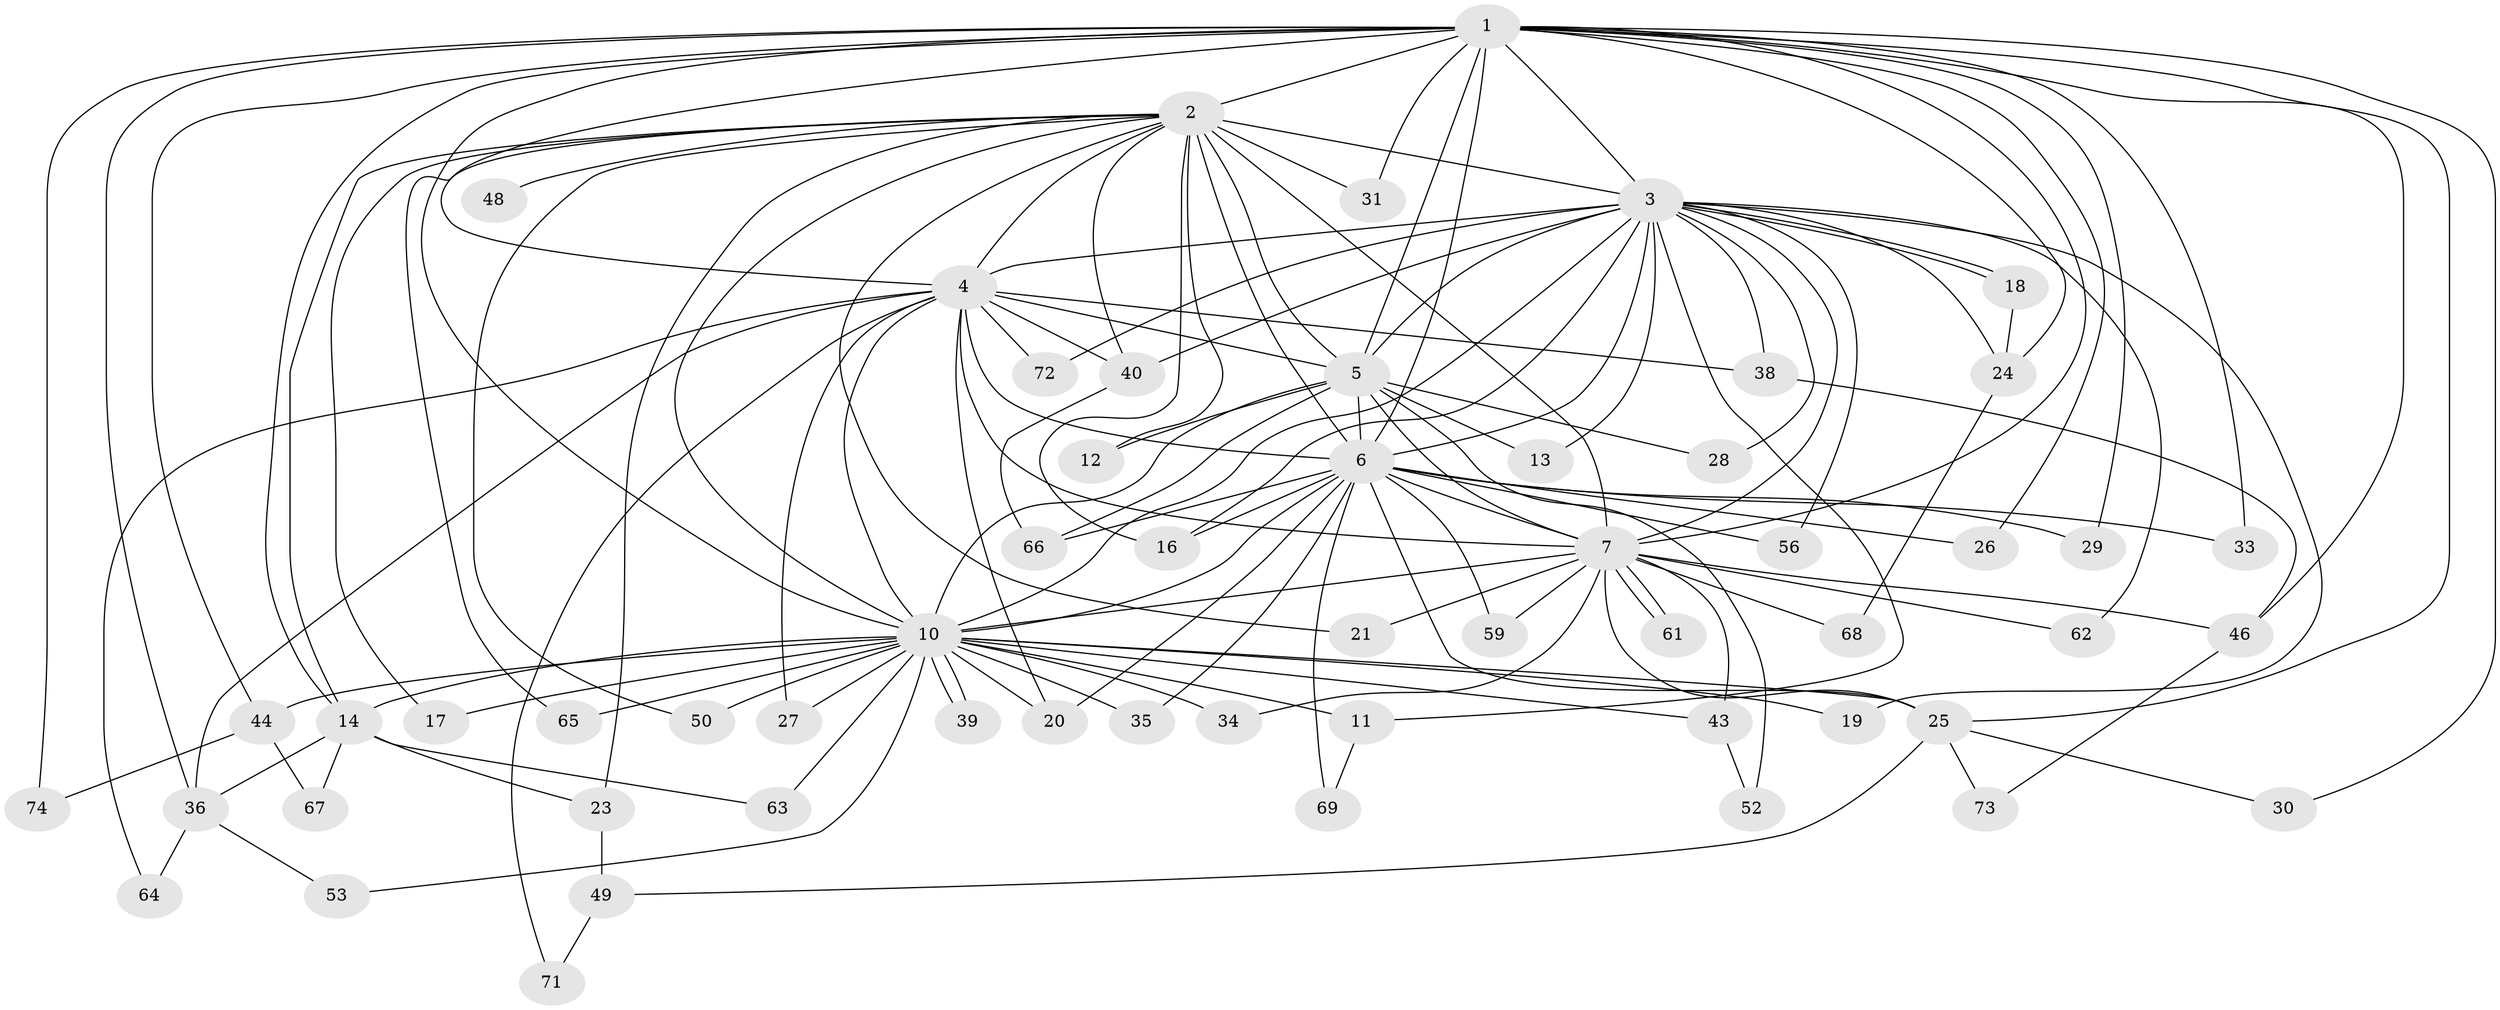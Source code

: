 // original degree distribution, {22: 0.013513513513513514, 13: 0.013513513513513514, 24: 0.013513513513513514, 16: 0.013513513513513514, 11: 0.013513513513513514, 23: 0.02702702702702703, 20: 0.013513513513513514, 18: 0.013513513513513514, 12: 0.013513513513513514, 3: 0.1891891891891892, 2: 0.5675675675675675, 5: 0.013513513513513514, 4: 0.06756756756756757, 6: 0.013513513513513514, 7: 0.013513513513513514}
// Generated by graph-tools (version 1.1) at 2025/41/03/06/25 10:41:38]
// undirected, 57 vertices, 135 edges
graph export_dot {
graph [start="1"]
  node [color=gray90,style=filled];
  1 [super="+42"];
  2 [super="+8"];
  3 [super="+57"];
  4 [super="+47"];
  5 [super="+9"];
  6 [super="+45"];
  7 [super="+32"];
  10 [super="+22"];
  11;
  12;
  13;
  14 [super="+15"];
  16 [super="+54"];
  17;
  18;
  19;
  20 [super="+60"];
  21;
  23;
  24 [super="+41"];
  25 [super="+55"];
  26 [super="+51"];
  27;
  28;
  29;
  30;
  31;
  33;
  34;
  35;
  36 [super="+37"];
  38;
  39;
  40;
  43;
  44;
  46 [super="+58"];
  48;
  49;
  50;
  52;
  53;
  56;
  59;
  61;
  62;
  63;
  64;
  65;
  66 [super="+70"];
  67;
  68;
  69;
  71;
  72;
  73;
  74;
  1 -- 2 [weight=2];
  1 -- 3;
  1 -- 4;
  1 -- 5 [weight=2];
  1 -- 6 [weight=2];
  1 -- 7;
  1 -- 10;
  1 -- 24;
  1 -- 26;
  1 -- 29;
  1 -- 30;
  1 -- 31;
  1 -- 33;
  1 -- 36;
  1 -- 44;
  1 -- 46;
  1 -- 74;
  1 -- 14;
  1 -- 25;
  2 -- 3 [weight=2];
  2 -- 4 [weight=2];
  2 -- 5 [weight=4];
  2 -- 6 [weight=3];
  2 -- 7 [weight=2];
  2 -- 10 [weight=2];
  2 -- 14;
  2 -- 40;
  2 -- 50;
  2 -- 65;
  2 -- 12;
  2 -- 16;
  2 -- 17;
  2 -- 48;
  2 -- 21;
  2 -- 23;
  2 -- 31;
  3 -- 4;
  3 -- 5 [weight=2];
  3 -- 6;
  3 -- 7;
  3 -- 10;
  3 -- 11;
  3 -- 13;
  3 -- 16;
  3 -- 18;
  3 -- 18;
  3 -- 19;
  3 -- 28;
  3 -- 38;
  3 -- 40;
  3 -- 56;
  3 -- 62;
  3 -- 72;
  3 -- 24;
  4 -- 5 [weight=2];
  4 -- 6;
  4 -- 7;
  4 -- 10;
  4 -- 27;
  4 -- 36;
  4 -- 38;
  4 -- 64;
  4 -- 71;
  4 -- 72;
  4 -- 40;
  4 -- 20;
  5 -- 6 [weight=2];
  5 -- 7 [weight=2];
  5 -- 10 [weight=2];
  5 -- 12;
  5 -- 52;
  5 -- 66;
  5 -- 13;
  5 -- 28;
  6 -- 7;
  6 -- 10;
  6 -- 20;
  6 -- 25;
  6 -- 26 [weight=2];
  6 -- 29;
  6 -- 33;
  6 -- 35;
  6 -- 56;
  6 -- 59;
  6 -- 66;
  6 -- 69;
  6 -- 16;
  7 -- 10 [weight=2];
  7 -- 21;
  7 -- 34;
  7 -- 43;
  7 -- 46;
  7 -- 59;
  7 -- 61;
  7 -- 61;
  7 -- 62;
  7 -- 68;
  7 -- 25;
  10 -- 11;
  10 -- 14;
  10 -- 17;
  10 -- 19;
  10 -- 20;
  10 -- 25;
  10 -- 34;
  10 -- 35;
  10 -- 39;
  10 -- 39;
  10 -- 43;
  10 -- 63;
  10 -- 65;
  10 -- 50;
  10 -- 53;
  10 -- 27;
  10 -- 44;
  11 -- 69;
  14 -- 23;
  14 -- 63;
  14 -- 67;
  14 -- 36;
  18 -- 24;
  23 -- 49;
  24 -- 68;
  25 -- 30;
  25 -- 49;
  25 -- 73;
  36 -- 64;
  36 -- 53;
  38 -- 46;
  40 -- 66;
  43 -- 52;
  44 -- 67;
  44 -- 74;
  46 -- 73;
  49 -- 71;
}
